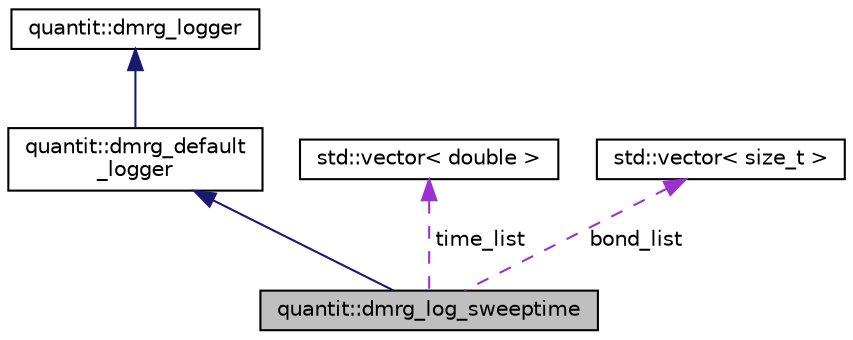 digraph "quantit::dmrg_log_sweeptime"
{
 // LATEX_PDF_SIZE
  edge [fontname="Helvetica",fontsize="10",labelfontname="Helvetica",labelfontsize="10"];
  node [fontname="Helvetica",fontsize="10",shape=record];
  Node1 [label="quantit::dmrg_log_sweeptime",height=0.2,width=0.4,color="black", fillcolor="grey75", style="filled", fontcolor="black",tooltip=" "];
  Node2 -> Node1 [dir="back",color="midnightblue",fontsize="10",style="solid",fontname="Helvetica"];
  Node2 [label="quantit::dmrg_default\l_logger",height=0.2,width=0.4,color="black", fillcolor="white", style="filled",URL="$classquantit_1_1dmrg__default__logger.html",tooltip=" "];
  Node3 -> Node2 [dir="back",color="midnightblue",fontsize="10",style="solid",fontname="Helvetica"];
  Node3 [label="quantit::dmrg_logger",height=0.2,width=0.4,color="black", fillcolor="white", style="filled",URL="$classquantit_1_1dmrg__logger.html",tooltip=" "];
  Node4 -> Node1 [dir="back",color="darkorchid3",fontsize="10",style="dashed",label=" time_list" ,fontname="Helvetica"];
  Node4 [label="std::vector\< double \>",height=0.2,width=0.4,color="black", fillcolor="white", style="filled",tooltip=" "];
  Node5 -> Node1 [dir="back",color="darkorchid3",fontsize="10",style="dashed",label=" bond_list" ,fontname="Helvetica"];
  Node5 [label="std::vector\< size_t \>",height=0.2,width=0.4,color="black", fillcolor="white", style="filled",tooltip=" "];
}
